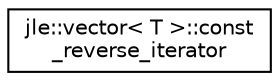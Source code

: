 digraph "Graphical Class Hierarchy"
{
  edge [fontname="Helvetica",fontsize="10",labelfontname="Helvetica",labelfontsize="10"];
  node [fontname="Helvetica",fontsize="10",shape=record];
  rankdir="LR";
  Node1 [label="jle::vector\< T \>::const\l_reverse_iterator",height=0.2,width=0.4,color="black", fillcolor="white", style="filled",URL="$classjle_1_1vector_1_1const__reverse__iterator.html"];
}
